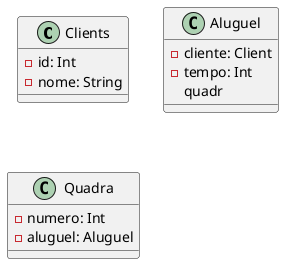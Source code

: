 @startuml ginasio
class Clients {
  - id: Int
  - nome: String
}

class Aluguel {
  - cliente: Client
  - tempo: Int
  quadr
}

class Quadra {
  - numero: Int
  - aluguel: Aluguel
}
@enduml